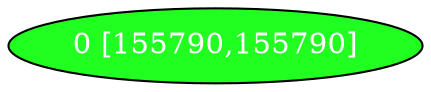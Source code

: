 diGraph libnss3{
	libnss3_0  [style=filled fillcolor="#20FF20" fontcolor="#ffffff" shape=oval label="0 [155790,155790]"]


}
